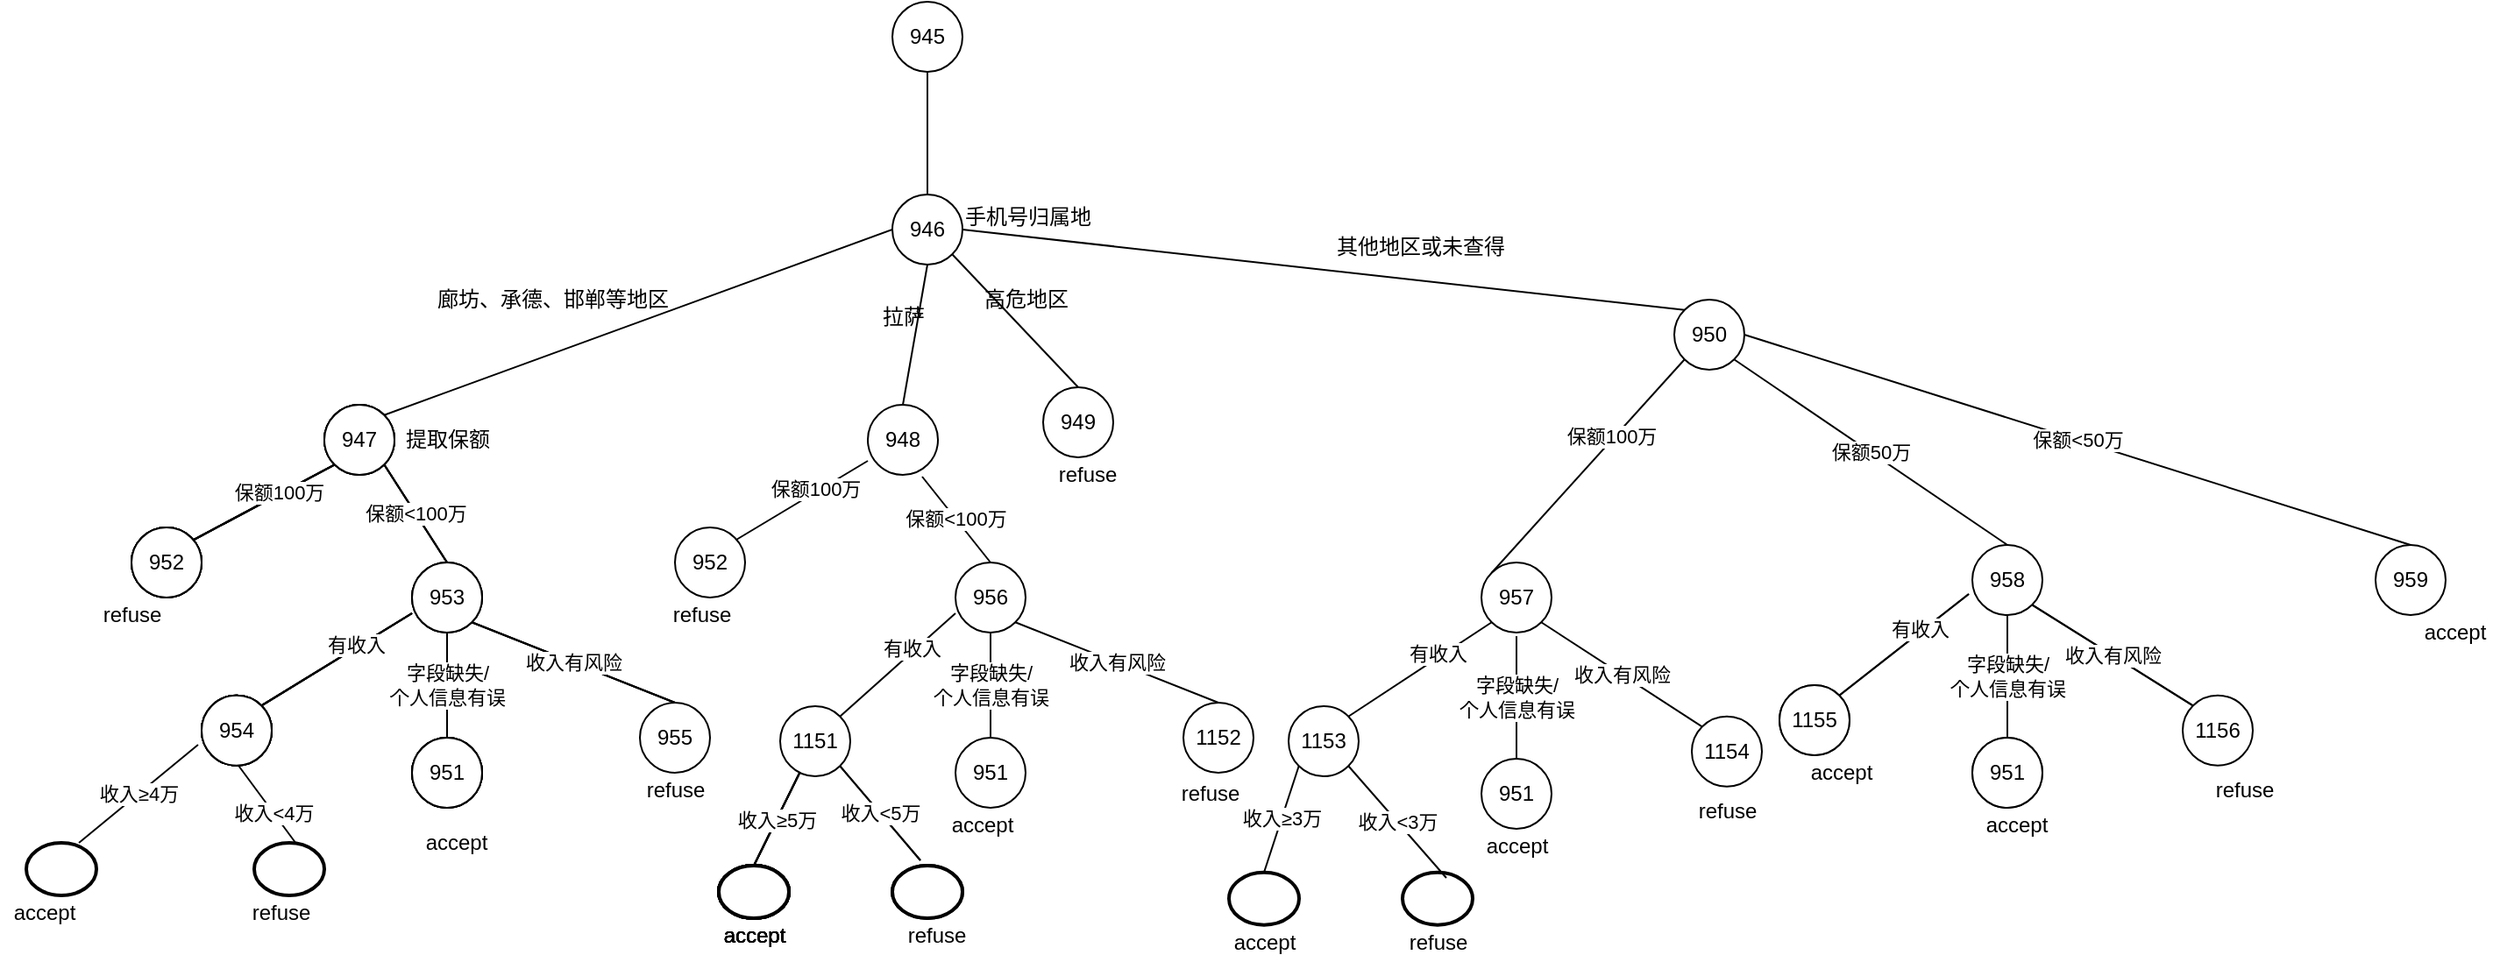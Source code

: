 <mxfile version="13.11.0" type="github">
  <diagram id="GqYp9QRgiTnMv4ogQ1yT" name="Page-1">
    <mxGraphModel dx="2249" dy="738" grid="1" gridSize="10" guides="1" tooltips="1" connect="1" arrows="1" fold="1" page="1" pageScale="1" pageWidth="827" pageHeight="1169" math="0" shadow="0">
      <root>
        <mxCell id="0" />
        <mxCell id="1" parent="0" />
        <mxCell id="ffeUi8GMqS-hSIrCTA7c-2" value="" style="endArrow=none;html=1;entryX=0.5;entryY=1;entryDx=0;entryDy=0;entryPerimeter=0;" edge="1" parent="1">
          <mxGeometry width="50" height="50" relative="1" as="geometry">
            <mxPoint x="414" y="190" as="sourcePoint" />
            <mxPoint x="414" y="120" as="targetPoint" />
          </mxGeometry>
        </mxCell>
        <mxCell id="ffeUi8GMqS-hSIrCTA7c-6" value="945" style="ellipse;whiteSpace=wrap;html=1;" vertex="1" parent="1">
          <mxGeometry x="394" y="80" width="40" height="40" as="geometry" />
        </mxCell>
        <mxCell id="ffeUi8GMqS-hSIrCTA7c-7" value="946" style="ellipse;whiteSpace=wrap;html=1;" vertex="1" parent="1">
          <mxGeometry x="394" y="190" width="40" height="40" as="geometry" />
        </mxCell>
        <mxCell id="ffeUi8GMqS-hSIrCTA7c-8" value="手机号归属地" style="text;html=1;align=center;verticalAlign=middle;resizable=0;points=[];autosize=1;" vertex="1" parent="1">
          <mxGeometry x="426" y="193" width="90" height="20" as="geometry" />
        </mxCell>
        <mxCell id="ffeUi8GMqS-hSIrCTA7c-9" value="" style="endArrow=none;html=1;entryX=0;entryY=0.5;entryDx=0;entryDy=0;exitX=1;exitY=0;exitDx=0;exitDy=0;" edge="1" parent="1" source="ffeUi8GMqS-hSIrCTA7c-13" target="ffeUi8GMqS-hSIrCTA7c-7">
          <mxGeometry width="50" height="50" relative="1" as="geometry">
            <mxPoint x="200" y="280" as="sourcePoint" />
            <mxPoint x="394" y="220" as="targetPoint" />
            <Array as="points" />
          </mxGeometry>
        </mxCell>
        <mxCell id="ffeUi8GMqS-hSIrCTA7c-10" value="" style="endArrow=none;html=1;entryX=0.5;entryY=1;entryDx=0;entryDy=0;exitX=0.5;exitY=0;exitDx=0;exitDy=0;" edge="1" parent="1" source="ffeUi8GMqS-hSIrCTA7c-14" target="ffeUi8GMqS-hSIrCTA7c-7">
          <mxGeometry width="50" height="50" relative="1" as="geometry">
            <mxPoint x="414" y="300" as="sourcePoint" />
            <mxPoint x="460" y="250" as="targetPoint" />
          </mxGeometry>
        </mxCell>
        <mxCell id="ffeUi8GMqS-hSIrCTA7c-11" value="" style="endArrow=none;html=1;entryX=1;entryY=1;entryDx=0;entryDy=0;" edge="1" parent="1" target="ffeUi8GMqS-hSIrCTA7c-7">
          <mxGeometry width="50" height="50" relative="1" as="geometry">
            <mxPoint x="500" y="300" as="sourcePoint" />
            <mxPoint x="500" y="250" as="targetPoint" />
          </mxGeometry>
        </mxCell>
        <mxCell id="ffeUi8GMqS-hSIrCTA7c-12" value="" style="endArrow=none;html=1;entryX=1;entryY=0.5;entryDx=0;entryDy=0;exitX=0;exitY=0;exitDx=0;exitDy=0;" edge="1" parent="1" source="ffeUi8GMqS-hSIrCTA7c-98" target="ffeUi8GMqS-hSIrCTA7c-7">
          <mxGeometry width="50" height="50" relative="1" as="geometry">
            <mxPoint x="650" y="300" as="sourcePoint" />
            <mxPoint x="540" y="230" as="targetPoint" />
          </mxGeometry>
        </mxCell>
        <mxCell id="ffeUi8GMqS-hSIrCTA7c-13" value="947" style="ellipse;whiteSpace=wrap;html=1;" vertex="1" parent="1">
          <mxGeometry x="70" y="310" width="40" height="40" as="geometry" />
        </mxCell>
        <mxCell id="ffeUi8GMqS-hSIrCTA7c-14" value="948" style="ellipse;whiteSpace=wrap;html=1;" vertex="1" parent="1">
          <mxGeometry x="380" y="310" width="40" height="40" as="geometry" />
        </mxCell>
        <mxCell id="ffeUi8GMqS-hSIrCTA7c-15" value="949" style="ellipse;whiteSpace=wrap;html=1;" vertex="1" parent="1">
          <mxGeometry x="480" y="300" width="40" height="40" as="geometry" />
        </mxCell>
        <mxCell id="ffeUi8GMqS-hSIrCTA7c-17" value="廊坊、承德、邯郸等地区" style="text;html=1;align=center;verticalAlign=middle;resizable=0;points=[];autosize=1;" vertex="1" parent="1">
          <mxGeometry x="125" y="240" width="150" height="20" as="geometry" />
        </mxCell>
        <mxCell id="ffeUi8GMqS-hSIrCTA7c-18" value="拉萨" style="text;html=1;align=center;verticalAlign=middle;resizable=0;points=[];autosize=1;" vertex="1" parent="1">
          <mxGeometry x="380" y="250" width="40" height="20" as="geometry" />
        </mxCell>
        <mxCell id="ffeUi8GMqS-hSIrCTA7c-19" value="高危地区" style="text;html=1;align=center;verticalAlign=middle;resizable=0;points=[];autosize=1;" vertex="1" parent="1">
          <mxGeometry x="440" y="240" width="60" height="20" as="geometry" />
        </mxCell>
        <mxCell id="ffeUi8GMqS-hSIrCTA7c-20" value="其他地区或未查得" style="text;html=1;align=center;verticalAlign=middle;resizable=0;points=[];autosize=1;" vertex="1" parent="1">
          <mxGeometry x="640" y="210" width="110" height="20" as="geometry" />
        </mxCell>
        <mxCell id="ffeUi8GMqS-hSIrCTA7c-21" value="提取保额" style="text;html=1;align=center;verticalAlign=middle;resizable=0;points=[];autosize=1;" vertex="1" parent="1">
          <mxGeometry x="110" y="320" width="60" height="20" as="geometry" />
        </mxCell>
        <mxCell id="ffeUi8GMqS-hSIrCTA7c-22" value="" style="endArrow=none;html=1;entryX=0;entryY=1;entryDx=0;entryDy=0;" edge="1" parent="1" target="ffeUi8GMqS-hSIrCTA7c-13">
          <mxGeometry width="50" height="50" relative="1" as="geometry">
            <mxPoint x="-10" y="390" as="sourcePoint" />
            <mxPoint x="70" y="340" as="targetPoint" />
          </mxGeometry>
        </mxCell>
        <mxCell id="ffeUi8GMqS-hSIrCTA7c-26" value="保额100万" style="edgeLabel;html=1;align=center;verticalAlign=middle;resizable=0;points=[];" vertex="1" connectable="0" parent="ffeUi8GMqS-hSIrCTA7c-22">
          <mxGeometry x="0.268" y="2" relative="1" as="geometry">
            <mxPoint as="offset" />
          </mxGeometry>
        </mxCell>
        <mxCell id="ffeUi8GMqS-hSIrCTA7c-23" value="952" style="ellipse;whiteSpace=wrap;html=1;" vertex="1" parent="1">
          <mxGeometry x="-40" y="380" width="40" height="40" as="geometry" />
        </mxCell>
        <mxCell id="ffeUi8GMqS-hSIrCTA7c-24" value="953" style="ellipse;whiteSpace=wrap;html=1;" vertex="1" parent="1">
          <mxGeometry x="120" y="400" width="40" height="40" as="geometry" />
        </mxCell>
        <mxCell id="ffeUi8GMqS-hSIrCTA7c-25" value="保额&amp;lt;100万" style="endArrow=none;html=1;entryX=1;entryY=1;entryDx=0;entryDy=0;exitX=0.5;exitY=0;exitDx=0;exitDy=0;" edge="1" parent="1" source="ffeUi8GMqS-hSIrCTA7c-24" target="ffeUi8GMqS-hSIrCTA7c-13">
          <mxGeometry width="50" height="50" relative="1" as="geometry">
            <mxPoint x="90" y="410" as="sourcePoint" />
            <mxPoint x="140" y="360" as="targetPoint" />
          </mxGeometry>
        </mxCell>
        <mxCell id="ffeUi8GMqS-hSIrCTA7c-27" value="refuse" style="text;html=1;align=center;verticalAlign=middle;resizable=0;points=[];autosize=1;" vertex="1" parent="1">
          <mxGeometry x="-65" y="420" width="50" height="20" as="geometry" />
        </mxCell>
        <mxCell id="ffeUi8GMqS-hSIrCTA7c-28" value="" style="endArrow=none;html=1;entryX=0;entryY=0.725;entryDx=0;entryDy=0;entryPerimeter=0;exitX=1;exitY=0;exitDx=0;exitDy=0;" edge="1" parent="1" source="ffeUi8GMqS-hSIrCTA7c-30" target="ffeUi8GMqS-hSIrCTA7c-24">
          <mxGeometry width="50" height="50" relative="1" as="geometry">
            <mxPoint x="80" y="475.86" as="sourcePoint" />
            <mxPoint x="165.858" y="430.002" as="targetPoint" />
          </mxGeometry>
        </mxCell>
        <mxCell id="ffeUi8GMqS-hSIrCTA7c-29" value="有收入" style="edgeLabel;html=1;align=center;verticalAlign=middle;resizable=0;points=[];" vertex="1" connectable="0" parent="ffeUi8GMqS-hSIrCTA7c-28">
          <mxGeometry x="0.268" y="2" relative="1" as="geometry">
            <mxPoint as="offset" />
          </mxGeometry>
        </mxCell>
        <mxCell id="ffeUi8GMqS-hSIrCTA7c-30" value="954" style="ellipse;whiteSpace=wrap;html=1;" vertex="1" parent="1">
          <mxGeometry y="475.86" width="40" height="40" as="geometry" />
        </mxCell>
        <mxCell id="ffeUi8GMqS-hSIrCTA7c-31" value="955" style="ellipse;whiteSpace=wrap;html=1;" vertex="1" parent="1">
          <mxGeometry x="250" y="480" width="40" height="40" as="geometry" />
        </mxCell>
        <mxCell id="ffeUi8GMqS-hSIrCTA7c-32" value="收入有风险" style="endArrow=none;html=1;entryX=1;entryY=1;entryDx=0;entryDy=0;exitX=0.5;exitY=0;exitDx=0;exitDy=0;" edge="1" parent="1" source="ffeUi8GMqS-hSIrCTA7c-31" target="ffeUi8GMqS-hSIrCTA7c-24">
          <mxGeometry width="50" height="50" relative="1" as="geometry">
            <mxPoint x="180" y="495.86" as="sourcePoint" />
            <mxPoint x="194.142" y="430.002" as="targetPoint" />
          </mxGeometry>
        </mxCell>
        <mxCell id="ffeUi8GMqS-hSIrCTA7c-34" value="954" style="ellipse;whiteSpace=wrap;html=1;" vertex="1" parent="1">
          <mxGeometry x="120" y="500" width="40" height="40" as="geometry" />
        </mxCell>
        <mxCell id="ffeUi8GMqS-hSIrCTA7c-35" value="字段缺失/&lt;br&gt;个人信息有误" style="endArrow=none;html=1;exitX=0.5;exitY=0;exitDx=0;exitDy=0;entryX=0.5;entryY=1;entryDx=0;entryDy=0;" edge="1" parent="1" source="ffeUi8GMqS-hSIrCTA7c-34" target="ffeUi8GMqS-hSIrCTA7c-24">
          <mxGeometry width="50" height="50" relative="1" as="geometry">
            <mxPoint x="410" y="430" as="sourcePoint" />
            <mxPoint x="170" y="430" as="targetPoint" />
            <Array as="points" />
          </mxGeometry>
        </mxCell>
        <mxCell id="ffeUi8GMqS-hSIrCTA7c-36" value="" style="endArrow=none;html=1;entryX=0;entryY=1;entryDx=0;entryDy=0;" edge="1" parent="1">
          <mxGeometry width="50" height="50" relative="1" as="geometry">
            <mxPoint x="-10" y="390" as="sourcePoint" />
            <mxPoint x="75.858" y="344.142" as="targetPoint" />
          </mxGeometry>
        </mxCell>
        <mxCell id="ffeUi8GMqS-hSIrCTA7c-37" value="保额100万" style="edgeLabel;html=1;align=center;verticalAlign=middle;resizable=0;points=[];" vertex="1" connectable="0" parent="ffeUi8GMqS-hSIrCTA7c-36">
          <mxGeometry x="0.268" y="2" relative="1" as="geometry">
            <mxPoint as="offset" />
          </mxGeometry>
        </mxCell>
        <mxCell id="ffeUi8GMqS-hSIrCTA7c-38" value="952" style="ellipse;whiteSpace=wrap;html=1;" vertex="1" parent="1">
          <mxGeometry x="-40" y="380" width="40" height="40" as="geometry" />
        </mxCell>
        <mxCell id="ffeUi8GMqS-hSIrCTA7c-39" value="956" style="ellipse;whiteSpace=wrap;html=1;" vertex="1" parent="1">
          <mxGeometry x="430" y="400" width="40" height="40" as="geometry" />
        </mxCell>
        <mxCell id="ffeUi8GMqS-hSIrCTA7c-40" value="保额&amp;lt;100万" style="endArrow=none;html=1;exitX=0.5;exitY=0;exitDx=0;exitDy=0;entryX=0.775;entryY=1.025;entryDx=0;entryDy=0;entryPerimeter=0;" edge="1" parent="1" source="ffeUi8GMqS-hSIrCTA7c-39" target="ffeUi8GMqS-hSIrCTA7c-14">
          <mxGeometry width="50" height="50" relative="1" as="geometry">
            <mxPoint x="400" y="410" as="sourcePoint" />
            <mxPoint x="430" y="344" as="targetPoint" />
          </mxGeometry>
        </mxCell>
        <mxCell id="ffeUi8GMqS-hSIrCTA7c-41" value="" style="endArrow=none;html=1;entryX=0;entryY=0.8;entryDx=0;entryDy=0;entryPerimeter=0;" edge="1" parent="1" target="ffeUi8GMqS-hSIrCTA7c-14">
          <mxGeometry width="50" height="50" relative="1" as="geometry">
            <mxPoint x="300" y="390" as="sourcePoint" />
            <mxPoint x="385.858" y="344.142" as="targetPoint" />
          </mxGeometry>
        </mxCell>
        <mxCell id="ffeUi8GMqS-hSIrCTA7c-42" value="保额100万" style="edgeLabel;html=1;align=center;verticalAlign=middle;resizable=0;points=[];" vertex="1" connectable="0" parent="ffeUi8GMqS-hSIrCTA7c-41">
          <mxGeometry x="0.268" y="2" relative="1" as="geometry">
            <mxPoint as="offset" />
          </mxGeometry>
        </mxCell>
        <mxCell id="ffeUi8GMqS-hSIrCTA7c-43" value="952" style="ellipse;whiteSpace=wrap;html=1;" vertex="1" parent="1">
          <mxGeometry x="270" y="380" width="40" height="40" as="geometry" />
        </mxCell>
        <mxCell id="ffeUi8GMqS-hSIrCTA7c-44" value="refuse" style="text;html=1;align=center;verticalAlign=middle;resizable=0;points=[];autosize=1;" vertex="1" parent="1">
          <mxGeometry x="260" y="420" width="50" height="20" as="geometry" />
        </mxCell>
        <mxCell id="ffeUi8GMqS-hSIrCTA7c-45" value="" style="endArrow=none;html=1;entryX=0;entryY=0.725;entryDx=0;entryDy=0;entryPerimeter=0;exitX=1;exitY=0;exitDx=0;exitDy=0;" edge="1" source="ffeUi8GMqS-hSIrCTA7c-47" parent="1">
          <mxGeometry width="50" height="50" relative="1" as="geometry">
            <mxPoint x="80" y="475.86" as="sourcePoint" />
            <mxPoint x="120" y="429" as="targetPoint" />
          </mxGeometry>
        </mxCell>
        <mxCell id="ffeUi8GMqS-hSIrCTA7c-46" value="有收入" style="edgeLabel;html=1;align=center;verticalAlign=middle;resizable=0;points=[];" vertex="1" connectable="0" parent="ffeUi8GMqS-hSIrCTA7c-45">
          <mxGeometry x="0.268" y="2" relative="1" as="geometry">
            <mxPoint as="offset" />
          </mxGeometry>
        </mxCell>
        <mxCell id="ffeUi8GMqS-hSIrCTA7c-47" value="954" style="ellipse;whiteSpace=wrap;html=1;" vertex="1" parent="1">
          <mxGeometry y="475.86" width="40" height="40" as="geometry" />
        </mxCell>
        <mxCell id="ffeUi8GMqS-hSIrCTA7c-50" value="954" style="ellipse;whiteSpace=wrap;html=1;" vertex="1" parent="1">
          <mxGeometry y="475.86" width="40" height="40" as="geometry" />
        </mxCell>
        <mxCell id="ffeUi8GMqS-hSIrCTA7c-51" value="" style="endArrow=none;html=1;entryX=0;entryY=0.725;entryDx=0;entryDy=0;entryPerimeter=0;exitX=1;exitY=0;exitDx=0;exitDy=0;" edge="1" source="ffeUi8GMqS-hSIrCTA7c-50" parent="1">
          <mxGeometry width="50" height="50" relative="1" as="geometry">
            <mxPoint x="80" y="475.86" as="sourcePoint" />
            <mxPoint x="120" y="429" as="targetPoint" />
          </mxGeometry>
        </mxCell>
        <mxCell id="ffeUi8GMqS-hSIrCTA7c-52" value="有收入" style="edgeLabel;html=1;align=center;verticalAlign=middle;resizable=0;points=[];" vertex="1" connectable="0" parent="ffeUi8GMqS-hSIrCTA7c-51">
          <mxGeometry x="0.268" y="2" relative="1" as="geometry">
            <mxPoint as="offset" />
          </mxGeometry>
        </mxCell>
        <mxCell id="ffeUi8GMqS-hSIrCTA7c-53" value="954" style="ellipse;whiteSpace=wrap;html=1;" vertex="1" parent="1">
          <mxGeometry x="120" y="500" width="40" height="40" as="geometry" />
        </mxCell>
        <mxCell id="ffeUi8GMqS-hSIrCTA7c-54" value="字段缺失/&lt;br&gt;个人信息有误" style="endArrow=none;html=1;exitX=0.5;exitY=0;exitDx=0;exitDy=0;entryX=0.5;entryY=1;entryDx=0;entryDy=0;" edge="1" source="ffeUi8GMqS-hSIrCTA7c-53" parent="1">
          <mxGeometry width="50" height="50" relative="1" as="geometry">
            <mxPoint x="410" y="430" as="sourcePoint" />
            <mxPoint x="140" y="440" as="targetPoint" />
            <Array as="points" />
          </mxGeometry>
        </mxCell>
        <mxCell id="ffeUi8GMqS-hSIrCTA7c-55" value="954" style="ellipse;whiteSpace=wrap;html=1;" vertex="1" parent="1">
          <mxGeometry y="475.86" width="40" height="40" as="geometry" />
        </mxCell>
        <mxCell id="ffeUi8GMqS-hSIrCTA7c-56" value="" style="endArrow=none;html=1;entryX=0;entryY=0.725;entryDx=0;entryDy=0;entryPerimeter=0;exitX=1;exitY=0;exitDx=0;exitDy=0;" edge="1" source="ffeUi8GMqS-hSIrCTA7c-55" parent="1">
          <mxGeometry width="50" height="50" relative="1" as="geometry">
            <mxPoint x="80" y="475.86" as="sourcePoint" />
            <mxPoint x="120" y="429" as="targetPoint" />
          </mxGeometry>
        </mxCell>
        <mxCell id="ffeUi8GMqS-hSIrCTA7c-57" value="有收入" style="edgeLabel;html=1;align=center;verticalAlign=middle;resizable=0;points=[];" vertex="1" connectable="0" parent="ffeUi8GMqS-hSIrCTA7c-56">
          <mxGeometry x="0.268" y="2" relative="1" as="geometry">
            <mxPoint as="offset" />
          </mxGeometry>
        </mxCell>
        <mxCell id="ffeUi8GMqS-hSIrCTA7c-58" value="954" style="ellipse;whiteSpace=wrap;html=1;" vertex="1" parent="1">
          <mxGeometry x="120" y="500" width="40" height="40" as="geometry" />
        </mxCell>
        <mxCell id="ffeUi8GMqS-hSIrCTA7c-59" value="字段缺失/&lt;br&gt;个人信息有误" style="endArrow=none;html=1;exitX=0.5;exitY=0;exitDx=0;exitDy=0;entryX=0.5;entryY=1;entryDx=0;entryDy=0;" edge="1" source="ffeUi8GMqS-hSIrCTA7c-58" parent="1">
          <mxGeometry width="50" height="50" relative="1" as="geometry">
            <mxPoint x="410" y="430" as="sourcePoint" />
            <mxPoint x="140" y="440" as="targetPoint" />
            <Array as="points" />
          </mxGeometry>
        </mxCell>
        <mxCell id="ffeUi8GMqS-hSIrCTA7c-60" value="收入有风险" style="endArrow=none;html=1;entryX=1;entryY=1;entryDx=0;entryDy=0;exitX=0.5;exitY=0;exitDx=0;exitDy=0;" edge="1" parent="1">
          <mxGeometry width="50" height="50" relative="1" as="geometry">
            <mxPoint x="270" y="480" as="sourcePoint" />
            <mxPoint x="154.142" y="434.142" as="targetPoint" />
          </mxGeometry>
        </mxCell>
        <mxCell id="ffeUi8GMqS-hSIrCTA7c-61" value="1152" style="ellipse;whiteSpace=wrap;html=1;" vertex="1" parent="1">
          <mxGeometry x="560" y="480" width="40" height="40" as="geometry" />
        </mxCell>
        <mxCell id="ffeUi8GMqS-hSIrCTA7c-62" value="1151" style="ellipse;whiteSpace=wrap;html=1;" vertex="1" parent="1">
          <mxGeometry x="330" y="482" width="40" height="40" as="geometry" />
        </mxCell>
        <mxCell id="ffeUi8GMqS-hSIrCTA7c-63" value="" style="endArrow=none;html=1;entryX=0;entryY=0.725;entryDx=0;entryDy=0;entryPerimeter=0;exitX=1;exitY=0;exitDx=0;exitDy=0;" edge="1" parent="1" source="ffeUi8GMqS-hSIrCTA7c-62">
          <mxGeometry width="50" height="50" relative="1" as="geometry">
            <mxPoint x="390" y="475.86" as="sourcePoint" />
            <mxPoint x="430" y="429" as="targetPoint" />
          </mxGeometry>
        </mxCell>
        <mxCell id="ffeUi8GMqS-hSIrCTA7c-64" value="有收入" style="edgeLabel;html=1;align=center;verticalAlign=middle;resizable=0;points=[];" vertex="1" connectable="0" parent="ffeUi8GMqS-hSIrCTA7c-63">
          <mxGeometry x="0.268" y="2" relative="1" as="geometry">
            <mxPoint as="offset" />
          </mxGeometry>
        </mxCell>
        <mxCell id="ffeUi8GMqS-hSIrCTA7c-65" value="951" style="ellipse;whiteSpace=wrap;html=1;" vertex="1" parent="1">
          <mxGeometry x="430" y="500" width="40" height="40" as="geometry" />
        </mxCell>
        <mxCell id="ffeUi8GMqS-hSIrCTA7c-66" value="字段缺失/&lt;br&gt;个人信息有误" style="endArrow=none;html=1;exitX=0.5;exitY=0;exitDx=0;exitDy=0;entryX=0.5;entryY=1;entryDx=0;entryDy=0;" edge="1" parent="1" source="ffeUi8GMqS-hSIrCTA7c-65">
          <mxGeometry width="50" height="50" relative="1" as="geometry">
            <mxPoint x="720" y="430" as="sourcePoint" />
            <mxPoint x="450" y="440" as="targetPoint" />
            <Array as="points">
              <mxPoint x="450" y="480" />
            </Array>
          </mxGeometry>
        </mxCell>
        <mxCell id="ffeUi8GMqS-hSIrCTA7c-67" value="收入有风险" style="endArrow=none;html=1;entryX=1;entryY=1;entryDx=0;entryDy=0;exitX=0.5;exitY=0;exitDx=0;exitDy=0;" edge="1" parent="1">
          <mxGeometry width="50" height="50" relative="1" as="geometry">
            <mxPoint x="580" y="480" as="sourcePoint" />
            <mxPoint x="464.142" y="434.142" as="targetPoint" />
          </mxGeometry>
        </mxCell>
        <mxCell id="ffeUi8GMqS-hSIrCTA7c-68" value="refuse" style="text;html=1;align=center;verticalAlign=middle;resizable=0;points=[];autosize=1;" vertex="1" parent="1">
          <mxGeometry x="480" y="340" width="50" height="20" as="geometry" />
        </mxCell>
        <mxCell id="ffeUi8GMqS-hSIrCTA7c-69" value="947" style="ellipse;whiteSpace=wrap;html=1;" vertex="1" parent="1">
          <mxGeometry x="70" y="310" width="40" height="40" as="geometry" />
        </mxCell>
        <mxCell id="ffeUi8GMqS-hSIrCTA7c-70" value="" style="endArrow=none;html=1;entryX=0;entryY=1;entryDx=0;entryDy=0;" edge="1" parent="1">
          <mxGeometry width="50" height="50" relative="1" as="geometry">
            <mxPoint x="-10" y="390" as="sourcePoint" />
            <mxPoint x="75.858" y="344.142" as="targetPoint" />
          </mxGeometry>
        </mxCell>
        <mxCell id="ffeUi8GMqS-hSIrCTA7c-71" value="保额100万" style="edgeLabel;html=1;align=center;verticalAlign=middle;resizable=0;points=[];" vertex="1" connectable="0" parent="ffeUi8GMqS-hSIrCTA7c-70">
          <mxGeometry x="0.268" y="2" relative="1" as="geometry">
            <mxPoint as="offset" />
          </mxGeometry>
        </mxCell>
        <mxCell id="ffeUi8GMqS-hSIrCTA7c-72" value="952" style="ellipse;whiteSpace=wrap;html=1;" vertex="1" parent="1">
          <mxGeometry x="-40" y="380" width="40" height="40" as="geometry" />
        </mxCell>
        <mxCell id="ffeUi8GMqS-hSIrCTA7c-73" value="保额&amp;lt;100万" style="endArrow=none;html=1;entryX=1;entryY=1;entryDx=0;entryDy=0;exitX=0.5;exitY=0;exitDx=0;exitDy=0;" edge="1" target="ffeUi8GMqS-hSIrCTA7c-69" parent="1">
          <mxGeometry width="50" height="50" relative="1" as="geometry">
            <mxPoint x="140" y="400" as="sourcePoint" />
            <mxPoint x="140" y="360" as="targetPoint" />
          </mxGeometry>
        </mxCell>
        <mxCell id="ffeUi8GMqS-hSIrCTA7c-74" value="947" style="ellipse;whiteSpace=wrap;html=1;" vertex="1" parent="1">
          <mxGeometry x="70" y="310" width="40" height="40" as="geometry" />
        </mxCell>
        <mxCell id="ffeUi8GMqS-hSIrCTA7c-75" value="" style="endArrow=none;html=1;entryX=0;entryY=1;entryDx=0;entryDy=0;" edge="1" parent="1">
          <mxGeometry width="50" height="50" relative="1" as="geometry">
            <mxPoint x="-10" y="390" as="sourcePoint" />
            <mxPoint x="75.858" y="344.142" as="targetPoint" />
          </mxGeometry>
        </mxCell>
        <mxCell id="ffeUi8GMqS-hSIrCTA7c-76" value="保额100万" style="edgeLabel;html=1;align=center;verticalAlign=middle;resizable=0;points=[];" vertex="1" connectable="0" parent="ffeUi8GMqS-hSIrCTA7c-75">
          <mxGeometry x="0.268" y="2" relative="1" as="geometry">
            <mxPoint as="offset" />
          </mxGeometry>
        </mxCell>
        <mxCell id="ffeUi8GMqS-hSIrCTA7c-77" value="952" style="ellipse;whiteSpace=wrap;html=1;" vertex="1" parent="1">
          <mxGeometry x="-40" y="380" width="40" height="40" as="geometry" />
        </mxCell>
        <mxCell id="ffeUi8GMqS-hSIrCTA7c-78" value="保额&amp;lt;100万" style="endArrow=none;html=1;entryX=1;entryY=1;entryDx=0;entryDy=0;exitX=0.5;exitY=0;exitDx=0;exitDy=0;" edge="1" target="ffeUi8GMqS-hSIrCTA7c-74" parent="1">
          <mxGeometry width="50" height="50" relative="1" as="geometry">
            <mxPoint x="140" y="400" as="sourcePoint" />
            <mxPoint x="140" y="360" as="targetPoint" />
          </mxGeometry>
        </mxCell>
        <mxCell id="ffeUi8GMqS-hSIrCTA7c-79" value="953" style="ellipse;whiteSpace=wrap;html=1;" vertex="1" parent="1">
          <mxGeometry x="120" y="400" width="40" height="40" as="geometry" />
        </mxCell>
        <mxCell id="ffeUi8GMqS-hSIrCTA7c-80" value="" style="endArrow=none;html=1;entryX=0;entryY=0.725;entryDx=0;entryDy=0;entryPerimeter=0;exitX=1;exitY=0;exitDx=0;exitDy=0;" edge="1" source="ffeUi8GMqS-hSIrCTA7c-82" parent="1">
          <mxGeometry width="50" height="50" relative="1" as="geometry">
            <mxPoint x="80" y="475.86" as="sourcePoint" />
            <mxPoint x="120" y="429" as="targetPoint" />
          </mxGeometry>
        </mxCell>
        <mxCell id="ffeUi8GMqS-hSIrCTA7c-81" value="有收入" style="edgeLabel;html=1;align=center;verticalAlign=middle;resizable=0;points=[];" vertex="1" connectable="0" parent="ffeUi8GMqS-hSIrCTA7c-80">
          <mxGeometry x="0.268" y="2" relative="1" as="geometry">
            <mxPoint as="offset" />
          </mxGeometry>
        </mxCell>
        <mxCell id="ffeUi8GMqS-hSIrCTA7c-82" value="954" style="ellipse;whiteSpace=wrap;html=1;" vertex="1" parent="1">
          <mxGeometry y="475.86" width="40" height="40" as="geometry" />
        </mxCell>
        <mxCell id="ffeUi8GMqS-hSIrCTA7c-83" value="954" style="ellipse;whiteSpace=wrap;html=1;" vertex="1" parent="1">
          <mxGeometry x="120" y="500" width="40" height="40" as="geometry" />
        </mxCell>
        <mxCell id="ffeUi8GMqS-hSIrCTA7c-84" value="字段缺失/&lt;br&gt;个人信息有误" style="endArrow=none;html=1;exitX=0.5;exitY=0;exitDx=0;exitDy=0;entryX=0.5;entryY=1;entryDx=0;entryDy=0;" edge="1" source="ffeUi8GMqS-hSIrCTA7c-83" parent="1">
          <mxGeometry width="50" height="50" relative="1" as="geometry">
            <mxPoint x="410" y="430" as="sourcePoint" />
            <mxPoint x="140" y="440" as="targetPoint" />
            <Array as="points" />
          </mxGeometry>
        </mxCell>
        <mxCell id="ffeUi8GMqS-hSIrCTA7c-85" value="947" style="ellipse;whiteSpace=wrap;html=1;" vertex="1" parent="1">
          <mxGeometry x="70" y="310" width="40" height="40" as="geometry" />
        </mxCell>
        <mxCell id="ffeUi8GMqS-hSIrCTA7c-86" value="" style="endArrow=none;html=1;entryX=0;entryY=1;entryDx=0;entryDy=0;" edge="1" parent="1">
          <mxGeometry width="50" height="50" relative="1" as="geometry">
            <mxPoint x="-10" y="390" as="sourcePoint" />
            <mxPoint x="75.858" y="344.142" as="targetPoint" />
          </mxGeometry>
        </mxCell>
        <mxCell id="ffeUi8GMqS-hSIrCTA7c-87" value="保额100万" style="edgeLabel;html=1;align=center;verticalAlign=middle;resizable=0;points=[];" vertex="1" connectable="0" parent="ffeUi8GMqS-hSIrCTA7c-86">
          <mxGeometry x="0.268" y="2" relative="1" as="geometry">
            <mxPoint as="offset" />
          </mxGeometry>
        </mxCell>
        <mxCell id="ffeUi8GMqS-hSIrCTA7c-88" value="952" style="ellipse;whiteSpace=wrap;html=1;" vertex="1" parent="1">
          <mxGeometry x="-40" y="380" width="40" height="40" as="geometry" />
        </mxCell>
        <mxCell id="ffeUi8GMqS-hSIrCTA7c-89" value="保额&amp;lt;100万" style="endArrow=none;html=1;entryX=1;entryY=1;entryDx=0;entryDy=0;exitX=0.5;exitY=0;exitDx=0;exitDy=0;" edge="1" target="ffeUi8GMqS-hSIrCTA7c-85" parent="1">
          <mxGeometry width="50" height="50" relative="1" as="geometry">
            <mxPoint x="140" y="400" as="sourcePoint" />
            <mxPoint x="140" y="360" as="targetPoint" />
          </mxGeometry>
        </mxCell>
        <mxCell id="ffeUi8GMqS-hSIrCTA7c-90" value="953" style="ellipse;whiteSpace=wrap;html=1;" vertex="1" parent="1">
          <mxGeometry x="120" y="400" width="40" height="40" as="geometry" />
        </mxCell>
        <mxCell id="ffeUi8GMqS-hSIrCTA7c-91" value="" style="endArrow=none;html=1;entryX=0;entryY=0.725;entryDx=0;entryDy=0;entryPerimeter=0;exitX=1;exitY=0;exitDx=0;exitDy=0;" edge="1" source="ffeUi8GMqS-hSIrCTA7c-93" parent="1">
          <mxGeometry width="50" height="50" relative="1" as="geometry">
            <mxPoint x="80" y="475.86" as="sourcePoint" />
            <mxPoint x="120" y="429" as="targetPoint" />
          </mxGeometry>
        </mxCell>
        <mxCell id="ffeUi8GMqS-hSIrCTA7c-92" value="有收入" style="edgeLabel;html=1;align=center;verticalAlign=middle;resizable=0;points=[];" vertex="1" connectable="0" parent="ffeUi8GMqS-hSIrCTA7c-91">
          <mxGeometry x="0.268" y="2" relative="1" as="geometry">
            <mxPoint as="offset" />
          </mxGeometry>
        </mxCell>
        <mxCell id="ffeUi8GMqS-hSIrCTA7c-93" value="954" style="ellipse;whiteSpace=wrap;html=1;" vertex="1" parent="1">
          <mxGeometry y="475.86" width="40" height="40" as="geometry" />
        </mxCell>
        <mxCell id="ffeUi8GMqS-hSIrCTA7c-94" value="951" style="ellipse;whiteSpace=wrap;html=1;" vertex="1" parent="1">
          <mxGeometry x="120" y="500" width="40" height="40" as="geometry" />
        </mxCell>
        <mxCell id="ffeUi8GMqS-hSIrCTA7c-95" value="字段缺失/&lt;br&gt;个人信息有误" style="endArrow=none;html=1;exitX=0.5;exitY=0;exitDx=0;exitDy=0;entryX=0.5;entryY=1;entryDx=0;entryDy=0;" edge="1" source="ffeUi8GMqS-hSIrCTA7c-94" parent="1">
          <mxGeometry width="50" height="50" relative="1" as="geometry">
            <mxPoint x="410" y="430" as="sourcePoint" />
            <mxPoint x="140" y="440" as="targetPoint" />
            <Array as="points" />
          </mxGeometry>
        </mxCell>
        <mxCell id="ffeUi8GMqS-hSIrCTA7c-96" value="收入有风险" style="endArrow=none;html=1;entryX=1;entryY=1;entryDx=0;entryDy=0;exitX=0.5;exitY=0;exitDx=0;exitDy=0;" edge="1" parent="1">
          <mxGeometry width="50" height="50" relative="1" as="geometry">
            <mxPoint x="270" y="480" as="sourcePoint" />
            <mxPoint x="154.142" y="434.142" as="targetPoint" />
          </mxGeometry>
        </mxCell>
        <mxCell id="ffeUi8GMqS-hSIrCTA7c-97" value="1156" style="ellipse;whiteSpace=wrap;html=1;" vertex="1" parent="1">
          <mxGeometry x="1130" y="475.86" width="40" height="40" as="geometry" />
        </mxCell>
        <mxCell id="ffeUi8GMqS-hSIrCTA7c-98" value="950" style="ellipse;whiteSpace=wrap;html=1;" vertex="1" parent="1">
          <mxGeometry x="840" y="250" width="40" height="40" as="geometry" />
        </mxCell>
        <mxCell id="ffeUi8GMqS-hSIrCTA7c-99" value="" style="endArrow=none;html=1;entryX=0;entryY=1;entryDx=0;entryDy=0;exitX=0;exitY=0;exitDx=0;exitDy=0;" edge="1" parent="1" source="ffeUi8GMqS-hSIrCTA7c-101" target="ffeUi8GMqS-hSIrCTA7c-98">
          <mxGeometry width="50" height="50" relative="1" as="geometry">
            <mxPoint x="630" y="410" as="sourcePoint" />
            <mxPoint x="715.858" y="364.142" as="targetPoint" />
          </mxGeometry>
        </mxCell>
        <mxCell id="ffeUi8GMqS-hSIrCTA7c-100" value="保额100万" style="edgeLabel;html=1;align=center;verticalAlign=middle;resizable=0;points=[];" vertex="1" connectable="0" parent="ffeUi8GMqS-hSIrCTA7c-99">
          <mxGeometry x="0.268" y="2" relative="1" as="geometry">
            <mxPoint as="offset" />
          </mxGeometry>
        </mxCell>
        <mxCell id="ffeUi8GMqS-hSIrCTA7c-101" value="957" style="ellipse;whiteSpace=wrap;html=1;" vertex="1" parent="1">
          <mxGeometry x="730" y="400" width="40" height="40" as="geometry" />
        </mxCell>
        <mxCell id="ffeUi8GMqS-hSIrCTA7c-102" value="保额50万" style="endArrow=none;html=1;entryX=1;entryY=1;entryDx=0;entryDy=0;exitX=0.5;exitY=0;exitDx=0;exitDy=0;" edge="1" parent="1" target="ffeUi8GMqS-hSIrCTA7c-98" source="ffeUi8GMqS-hSIrCTA7c-103">
          <mxGeometry width="50" height="50" relative="1" as="geometry">
            <mxPoint x="780" y="420" as="sourcePoint" />
            <mxPoint x="780" y="380" as="targetPoint" />
          </mxGeometry>
        </mxCell>
        <mxCell id="ffeUi8GMqS-hSIrCTA7c-103" value="958" style="ellipse;whiteSpace=wrap;html=1;" vertex="1" parent="1">
          <mxGeometry x="1010" y="390" width="40" height="40" as="geometry" />
        </mxCell>
        <mxCell id="ffeUi8GMqS-hSIrCTA7c-104" value="" style="endArrow=none;html=1;entryX=-0.05;entryY=0.7;entryDx=0;entryDy=0;entryPerimeter=0;exitX=1;exitY=0;exitDx=0;exitDy=0;" edge="1" parent="1" source="ffeUi8GMqS-hSIrCTA7c-106" target="ffeUi8GMqS-hSIrCTA7c-103">
          <mxGeometry width="50" height="50" relative="1" as="geometry">
            <mxPoint x="720" y="495.86" as="sourcePoint" />
            <mxPoint x="760" y="449" as="targetPoint" />
          </mxGeometry>
        </mxCell>
        <mxCell id="ffeUi8GMqS-hSIrCTA7c-105" value="有收入" style="edgeLabel;html=1;align=center;verticalAlign=middle;resizable=0;points=[];" vertex="1" connectable="0" parent="ffeUi8GMqS-hSIrCTA7c-104">
          <mxGeometry x="0.268" y="2" relative="1" as="geometry">
            <mxPoint as="offset" />
          </mxGeometry>
        </mxCell>
        <mxCell id="ffeUi8GMqS-hSIrCTA7c-106" value="954" style="ellipse;whiteSpace=wrap;html=1;" vertex="1" parent="1">
          <mxGeometry x="900" y="470" width="40" height="40" as="geometry" />
        </mxCell>
        <mxCell id="ffeUi8GMqS-hSIrCTA7c-107" value="954" style="ellipse;whiteSpace=wrap;html=1;" vertex="1" parent="1">
          <mxGeometry x="1010" y="500" width="40" height="40" as="geometry" />
        </mxCell>
        <mxCell id="ffeUi8GMqS-hSIrCTA7c-108" value="字段缺失/&lt;br&gt;个人信息有误" style="endArrow=none;html=1;exitX=0.5;exitY=0;exitDx=0;exitDy=0;entryX=0.5;entryY=1;entryDx=0;entryDy=0;" edge="1" parent="1" source="ffeUi8GMqS-hSIrCTA7c-107" target="ffeUi8GMqS-hSIrCTA7c-103">
          <mxGeometry width="50" height="50" relative="1" as="geometry">
            <mxPoint x="1050" y="450" as="sourcePoint" />
            <mxPoint x="780" y="460" as="targetPoint" />
            <Array as="points" />
          </mxGeometry>
        </mxCell>
        <mxCell id="ffeUi8GMqS-hSIrCTA7c-109" value="收入有风险" style="endArrow=none;html=1;entryX=1;entryY=1;entryDx=0;entryDy=0;exitX=0;exitY=0;exitDx=0;exitDy=0;" edge="1" parent="1" source="ffeUi8GMqS-hSIrCTA7c-97" target="ffeUi8GMqS-hSIrCTA7c-103">
          <mxGeometry width="50" height="50" relative="1" as="geometry">
            <mxPoint x="910" y="500" as="sourcePoint" />
            <mxPoint x="794.142" y="454.142" as="targetPoint" />
          </mxGeometry>
        </mxCell>
        <mxCell id="ffeUi8GMqS-hSIrCTA7c-112" value="" style="endArrow=none;html=1;entryX=-0.05;entryY=0.7;entryDx=0;entryDy=0;entryPerimeter=0;exitX=1;exitY=0;exitDx=0;exitDy=0;" edge="1" source="ffeUi8GMqS-hSIrCTA7c-114" parent="1">
          <mxGeometry width="50" height="50" relative="1" as="geometry">
            <mxPoint x="720" y="495.86" as="sourcePoint" />
            <mxPoint x="1008" y="418" as="targetPoint" />
          </mxGeometry>
        </mxCell>
        <mxCell id="ffeUi8GMqS-hSIrCTA7c-113" value="有收入" style="edgeLabel;html=1;align=center;verticalAlign=middle;resizable=0;points=[];" vertex="1" connectable="0" parent="ffeUi8GMqS-hSIrCTA7c-112">
          <mxGeometry x="0.268" y="2" relative="1" as="geometry">
            <mxPoint as="offset" />
          </mxGeometry>
        </mxCell>
        <mxCell id="ffeUi8GMqS-hSIrCTA7c-114" value="1155" style="ellipse;whiteSpace=wrap;html=1;" vertex="1" parent="1">
          <mxGeometry x="900" y="470" width="40" height="40" as="geometry" />
        </mxCell>
        <mxCell id="ffeUi8GMqS-hSIrCTA7c-115" value="951" style="ellipse;whiteSpace=wrap;html=1;" vertex="1" parent="1">
          <mxGeometry x="1010" y="500" width="40" height="40" as="geometry" />
        </mxCell>
        <mxCell id="ffeUi8GMqS-hSIrCTA7c-116" value="字段缺失/&lt;br&gt;个人信息有误" style="endArrow=none;html=1;exitX=0.5;exitY=0;exitDx=0;exitDy=0;entryX=0.5;entryY=1;entryDx=0;entryDy=0;" edge="1" source="ffeUi8GMqS-hSIrCTA7c-115" parent="1">
          <mxGeometry width="50" height="50" relative="1" as="geometry">
            <mxPoint x="1050" y="450" as="sourcePoint" />
            <mxPoint x="1030" y="430" as="targetPoint" />
            <Array as="points" />
          </mxGeometry>
        </mxCell>
        <mxCell id="ffeUi8GMqS-hSIrCTA7c-117" value="收入有风险" style="endArrow=none;html=1;entryX=1;entryY=1;entryDx=0;entryDy=0;exitX=0;exitY=0;exitDx=0;exitDy=0;" edge="1" parent="1">
          <mxGeometry width="50" height="50" relative="1" as="geometry">
            <mxPoint x="1135.858" y="481.718" as="sourcePoint" />
            <mxPoint x="1044.142" y="424.142" as="targetPoint" />
          </mxGeometry>
        </mxCell>
        <mxCell id="ffeUi8GMqS-hSIrCTA7c-118" value="1154" style="ellipse;whiteSpace=wrap;html=1;" vertex="1" parent="1">
          <mxGeometry x="850" y="487.86" width="40" height="40" as="geometry" />
        </mxCell>
        <mxCell id="ffeUi8GMqS-hSIrCTA7c-119" value="" style="endArrow=none;html=1;entryX=0;entryY=1;entryDx=0;entryDy=0;exitX=1;exitY=0;exitDx=0;exitDy=0;" edge="1" parent="1" source="ffeUi8GMqS-hSIrCTA7c-121" target="ffeUi8GMqS-hSIrCTA7c-101">
          <mxGeometry width="50" height="50" relative="1" as="geometry">
            <mxPoint x="440" y="507.86" as="sourcePoint" />
            <mxPoint x="728" y="430" as="targetPoint" />
          </mxGeometry>
        </mxCell>
        <mxCell id="ffeUi8GMqS-hSIrCTA7c-120" value="有收入" style="edgeLabel;html=1;align=center;verticalAlign=middle;resizable=0;points=[];" vertex="1" connectable="0" parent="ffeUi8GMqS-hSIrCTA7c-119">
          <mxGeometry x="0.268" y="2" relative="1" as="geometry">
            <mxPoint as="offset" />
          </mxGeometry>
        </mxCell>
        <mxCell id="ffeUi8GMqS-hSIrCTA7c-121" value="1153" style="ellipse;whiteSpace=wrap;html=1;" vertex="1" parent="1">
          <mxGeometry x="620" y="482" width="40" height="40" as="geometry" />
        </mxCell>
        <mxCell id="ffeUi8GMqS-hSIrCTA7c-122" value="951" style="ellipse;whiteSpace=wrap;html=1;" vertex="1" parent="1">
          <mxGeometry x="730" y="512" width="40" height="40" as="geometry" />
        </mxCell>
        <mxCell id="ffeUi8GMqS-hSIrCTA7c-123" value="字段缺失/&lt;br&gt;个人信息有误" style="endArrow=none;html=1;exitX=0.5;exitY=0;exitDx=0;exitDy=0;" edge="1" parent="1" source="ffeUi8GMqS-hSIrCTA7c-122">
          <mxGeometry width="50" height="50" relative="1" as="geometry">
            <mxPoint x="770" y="462" as="sourcePoint" />
            <mxPoint x="750" y="442" as="targetPoint" />
            <Array as="points" />
          </mxGeometry>
        </mxCell>
        <mxCell id="ffeUi8GMqS-hSIrCTA7c-124" value="收入有风险" style="endArrow=none;html=1;entryX=1;entryY=1;entryDx=0;entryDy=0;exitX=0;exitY=0;exitDx=0;exitDy=0;" edge="1" parent="1" target="ffeUi8GMqS-hSIrCTA7c-101">
          <mxGeometry width="50" height="50" relative="1" as="geometry">
            <mxPoint x="855.858" y="493.718" as="sourcePoint" />
            <mxPoint x="764.142" y="436.142" as="targetPoint" />
          </mxGeometry>
        </mxCell>
        <mxCell id="ffeUi8GMqS-hSIrCTA7c-126" value="保额&amp;lt;50万" style="endArrow=none;html=1;entryX=1;entryY=0.5;entryDx=0;entryDy=0;exitX=0.5;exitY=0;exitDx=0;exitDy=0;" edge="1" parent="1" source="ffeUi8GMqS-hSIrCTA7c-127" target="ffeUi8GMqS-hSIrCTA7c-98">
          <mxGeometry width="50" height="50" relative="1" as="geometry">
            <mxPoint x="1095.86" y="400" as="sourcePoint" />
            <mxPoint x="1190.002" y="264.142" as="targetPoint" />
          </mxGeometry>
        </mxCell>
        <mxCell id="ffeUi8GMqS-hSIrCTA7c-127" value="959" style="ellipse;whiteSpace=wrap;html=1;" vertex="1" parent="1">
          <mxGeometry x="1240.0" y="390" width="40" height="40" as="geometry" />
        </mxCell>
        <mxCell id="ffeUi8GMqS-hSIrCTA7c-131" value="accept" style="text;html=1;align=center;verticalAlign=middle;resizable=0;points=[];autosize=1;" vertex="1" parent="1">
          <mxGeometry x="1260" y="430" width="50" height="20" as="geometry" />
        </mxCell>
        <mxCell id="ffeUi8GMqS-hSIrCTA7c-132" value="accept" style="text;html=1;align=center;verticalAlign=middle;resizable=0;points=[];autosize=1;" vertex="1" parent="1">
          <mxGeometry x="1010" y="540" width="50" height="20" as="geometry" />
        </mxCell>
        <mxCell id="ffeUi8GMqS-hSIrCTA7c-133" value="accept" style="text;html=1;align=center;verticalAlign=middle;resizable=0;points=[];autosize=1;" vertex="1" parent="1">
          <mxGeometry x="725" y="552" width="50" height="20" as="geometry" />
        </mxCell>
        <mxCell id="ffeUi8GMqS-hSIrCTA7c-134" value="accept" style="text;html=1;align=center;verticalAlign=middle;resizable=0;points=[];autosize=1;" vertex="1" parent="1">
          <mxGeometry x="420" y="540" width="50" height="20" as="geometry" />
        </mxCell>
        <mxCell id="ffeUi8GMqS-hSIrCTA7c-135" value="accept" style="text;html=1;align=center;verticalAlign=middle;resizable=0;points=[];autosize=1;" vertex="1" parent="1">
          <mxGeometry x="120" y="550" width="50" height="20" as="geometry" />
        </mxCell>
        <mxCell id="ffeUi8GMqS-hSIrCTA7c-136" value="refuse" style="text;html=1;align=center;verticalAlign=middle;resizable=0;points=[];autosize=1;" vertex="1" parent="1">
          <mxGeometry x="245" y="520" width="50" height="20" as="geometry" />
        </mxCell>
        <mxCell id="ffeUi8GMqS-hSIrCTA7c-137" value="refuse" style="text;html=1;align=center;verticalAlign=middle;resizable=0;points=[];autosize=1;" vertex="1" parent="1">
          <mxGeometry x="550" y="522" width="50" height="20" as="geometry" />
        </mxCell>
        <mxCell id="ffeUi8GMqS-hSIrCTA7c-138" value="refuse" style="text;html=1;align=center;verticalAlign=middle;resizable=0;points=[];autosize=1;" vertex="1" parent="1">
          <mxGeometry x="845" y="532" width="50" height="20" as="geometry" />
        </mxCell>
        <mxCell id="ffeUi8GMqS-hSIrCTA7c-140" value="refuse" style="text;html=1;align=center;verticalAlign=middle;resizable=0;points=[];autosize=1;" vertex="1" parent="1">
          <mxGeometry x="1140" y="520" width="50" height="20" as="geometry" />
        </mxCell>
        <mxCell id="ffeUi8GMqS-hSIrCTA7c-143" value="收入&amp;lt;4万" style="endArrow=none;html=1;entryX=0.5;entryY=1;entryDx=0;entryDy=0;" edge="1" parent="1">
          <mxGeometry width="50" height="50" relative="1" as="geometry">
            <mxPoint x="61" y="570" as="sourcePoint" />
            <mxPoint x="21" y="515.86" as="targetPoint" />
          </mxGeometry>
        </mxCell>
        <mxCell id="ffeUi8GMqS-hSIrCTA7c-145" value="" style="strokeWidth=2;html=1;shape=mxgraph.flowchart.start_2;whiteSpace=wrap;" vertex="1" parent="1">
          <mxGeometry x="-100" y="560" width="40" height="30" as="geometry" />
        </mxCell>
        <mxCell id="ffeUi8GMqS-hSIrCTA7c-146" value="accept" style="text;html=1;align=center;verticalAlign=middle;resizable=0;points=[];autosize=1;" vertex="1" parent="1">
          <mxGeometry x="-115" y="590" width="50" height="20" as="geometry" />
        </mxCell>
        <mxCell id="ffeUi8GMqS-hSIrCTA7c-147" value="" style="strokeWidth=2;html=1;shape=mxgraph.flowchart.start_2;whiteSpace=wrap;" vertex="1" parent="1">
          <mxGeometry x="30" y="560" width="40" height="30" as="geometry" />
        </mxCell>
        <mxCell id="ffeUi8GMqS-hSIrCTA7c-148" value="refuse" style="text;html=1;align=center;verticalAlign=middle;resizable=0;points=[];autosize=1;" vertex="1" parent="1">
          <mxGeometry x="20" y="590" width="50" height="20" as="geometry" />
        </mxCell>
        <mxCell id="ffeUi8GMqS-hSIrCTA7c-152" value="收入≥4万" style="endArrow=none;html=1;entryX=-0.05;entryY=0.703;entryDx=0;entryDy=0;entryPerimeter=0;" edge="1" parent="1" target="ffeUi8GMqS-hSIrCTA7c-93">
          <mxGeometry width="50" height="50" relative="1" as="geometry">
            <mxPoint x="-70" y="560" as="sourcePoint" />
            <mxPoint x="-20" y="510" as="targetPoint" />
          </mxGeometry>
        </mxCell>
        <mxCell id="ffeUi8GMqS-hSIrCTA7c-154" value="" style="strokeWidth=2;html=1;shape=mxgraph.flowchart.start_2;whiteSpace=wrap;" vertex="1" parent="1">
          <mxGeometry x="295" y="573.01" width="40" height="30" as="geometry" />
        </mxCell>
        <mxCell id="ffeUi8GMqS-hSIrCTA7c-155" value="" style="strokeWidth=2;html=1;shape=mxgraph.flowchart.start_2;whiteSpace=wrap;" vertex="1" parent="1">
          <mxGeometry x="394" y="573.01" width="40" height="30" as="geometry" />
        </mxCell>
        <mxCell id="ffeUi8GMqS-hSIrCTA7c-159" value="收入≥5万" style="endArrow=none;html=1;exitX=0.5;exitY=0;exitDx=0;exitDy=0;exitPerimeter=0;" edge="1" parent="1" source="ffeUi8GMqS-hSIrCTA7c-154" target="ffeUi8GMqS-hSIrCTA7c-62">
          <mxGeometry width="50" height="50" relative="1" as="geometry">
            <mxPoint x="310" y="570" as="sourcePoint" />
            <mxPoint x="360" y="520" as="targetPoint" />
          </mxGeometry>
        </mxCell>
        <mxCell id="ffeUi8GMqS-hSIrCTA7c-164" value="收入&amp;lt;5万" style="endArrow=none;html=1;entryX=1;entryY=1;entryDx=0;entryDy=0;" edge="1" parent="1" target="ffeUi8GMqS-hSIrCTA7c-62">
          <mxGeometry width="50" height="50" relative="1" as="geometry">
            <mxPoint x="410" y="570" as="sourcePoint" />
            <mxPoint x="430" y="530" as="targetPoint" />
          </mxGeometry>
        </mxCell>
        <mxCell id="ffeUi8GMqS-hSIrCTA7c-165" value="accept" style="text;html=1;align=center;verticalAlign=middle;resizable=0;points=[];autosize=1;" vertex="1" parent="1">
          <mxGeometry x="290" y="603.01" width="50" height="20" as="geometry" />
        </mxCell>
        <mxCell id="ffeUi8GMqS-hSIrCTA7c-166" value="refuse" style="text;html=1;align=center;verticalAlign=middle;resizable=0;points=[];autosize=1;" vertex="1" parent="1">
          <mxGeometry x="394" y="603.01" width="50" height="20" as="geometry" />
        </mxCell>
        <mxCell id="ffeUi8GMqS-hSIrCTA7c-167" value="accept" style="text;html=1;align=center;verticalAlign=middle;resizable=0;points=[];autosize=1;" vertex="1" parent="1">
          <mxGeometry x="910" y="510" width="50" height="20" as="geometry" />
        </mxCell>
        <mxCell id="ffeUi8GMqS-hSIrCTA7c-168" value="" style="strokeWidth=2;html=1;shape=mxgraph.flowchart.start_2;whiteSpace=wrap;" vertex="1" parent="1">
          <mxGeometry x="295" y="573.01" width="40" height="30" as="geometry" />
        </mxCell>
        <mxCell id="ffeUi8GMqS-hSIrCTA7c-169" value="accept" style="text;html=1;align=center;verticalAlign=middle;resizable=0;points=[];autosize=1;" vertex="1" parent="1">
          <mxGeometry x="290" y="603.01" width="50" height="20" as="geometry" />
        </mxCell>
        <mxCell id="ffeUi8GMqS-hSIrCTA7c-170" value="收入≥5万" style="endArrow=none;html=1;exitX=0.5;exitY=0;exitDx=0;exitDy=0;exitPerimeter=0;" edge="1" source="ffeUi8GMqS-hSIrCTA7c-168" parent="1">
          <mxGeometry width="50" height="50" relative="1" as="geometry">
            <mxPoint x="310" y="570" as="sourcePoint" />
            <mxPoint x="341.157" y="519.939" as="targetPoint" />
          </mxGeometry>
        </mxCell>
        <mxCell id="ffeUi8GMqS-hSIrCTA7c-171" value="" style="strokeWidth=2;html=1;shape=mxgraph.flowchart.start_2;whiteSpace=wrap;" vertex="1" parent="1">
          <mxGeometry x="295" y="573.01" width="40" height="30" as="geometry" />
        </mxCell>
        <mxCell id="ffeUi8GMqS-hSIrCTA7c-172" value="accept" style="text;html=1;align=center;verticalAlign=middle;resizable=0;points=[];autosize=1;" vertex="1" parent="1">
          <mxGeometry x="290" y="603.01" width="50" height="20" as="geometry" />
        </mxCell>
        <mxCell id="ffeUi8GMqS-hSIrCTA7c-173" value="收入≥5万" style="endArrow=none;html=1;exitX=0.5;exitY=0;exitDx=0;exitDy=0;exitPerimeter=0;" edge="1" source="ffeUi8GMqS-hSIrCTA7c-171" parent="1">
          <mxGeometry width="50" height="50" relative="1" as="geometry">
            <mxPoint x="310" y="570" as="sourcePoint" />
            <mxPoint x="341.157" y="519.939" as="targetPoint" />
          </mxGeometry>
        </mxCell>
        <mxCell id="ffeUi8GMqS-hSIrCTA7c-174" value="" style="strokeWidth=2;html=1;shape=mxgraph.flowchart.start_2;whiteSpace=wrap;" vertex="1" parent="1">
          <mxGeometry x="295" y="573.01" width="40" height="30" as="geometry" />
        </mxCell>
        <mxCell id="ffeUi8GMqS-hSIrCTA7c-175" value="accept" style="text;html=1;align=center;verticalAlign=middle;resizable=0;points=[];autosize=1;" vertex="1" parent="1">
          <mxGeometry x="290" y="603.01" width="50" height="20" as="geometry" />
        </mxCell>
        <mxCell id="ffeUi8GMqS-hSIrCTA7c-176" value="收入≥5万" style="endArrow=none;html=1;exitX=0.5;exitY=0;exitDx=0;exitDy=0;exitPerimeter=0;" edge="1" source="ffeUi8GMqS-hSIrCTA7c-174" parent="1">
          <mxGeometry width="50" height="50" relative="1" as="geometry">
            <mxPoint x="310" y="570" as="sourcePoint" />
            <mxPoint x="341.157" y="519.939" as="targetPoint" />
          </mxGeometry>
        </mxCell>
        <mxCell id="ffeUi8GMqS-hSIrCTA7c-177" value="" style="strokeWidth=2;html=1;shape=mxgraph.flowchart.start_2;whiteSpace=wrap;" vertex="1" parent="1">
          <mxGeometry x="295" y="573.01" width="40" height="30" as="geometry" />
        </mxCell>
        <mxCell id="ffeUi8GMqS-hSIrCTA7c-178" value="accept" style="text;html=1;align=center;verticalAlign=middle;resizable=0;points=[];autosize=1;" vertex="1" parent="1">
          <mxGeometry x="290" y="603.01" width="50" height="20" as="geometry" />
        </mxCell>
        <mxCell id="ffeUi8GMqS-hSIrCTA7c-179" value="收入≥5万" style="endArrow=none;html=1;exitX=0.5;exitY=0;exitDx=0;exitDy=0;exitPerimeter=0;" edge="1" source="ffeUi8GMqS-hSIrCTA7c-177" parent="1">
          <mxGeometry width="50" height="50" relative="1" as="geometry">
            <mxPoint x="310" y="570" as="sourcePoint" />
            <mxPoint x="341.157" y="519.939" as="targetPoint" />
          </mxGeometry>
        </mxCell>
        <mxCell id="ffeUi8GMqS-hSIrCTA7c-180" value="" style="strokeWidth=2;html=1;shape=mxgraph.flowchart.start_2;whiteSpace=wrap;" vertex="1" parent="1">
          <mxGeometry x="295" y="573.01" width="40" height="30" as="geometry" />
        </mxCell>
        <mxCell id="ffeUi8GMqS-hSIrCTA7c-181" value="accept" style="text;html=1;align=center;verticalAlign=middle;resizable=0;points=[];autosize=1;" vertex="1" parent="1">
          <mxGeometry x="290" y="603.01" width="50" height="20" as="geometry" />
        </mxCell>
        <mxCell id="ffeUi8GMqS-hSIrCTA7c-182" value="收入≥5万" style="endArrow=none;html=1;exitX=0.5;exitY=0;exitDx=0;exitDy=0;exitPerimeter=0;" edge="1" source="ffeUi8GMqS-hSIrCTA7c-180" parent="1">
          <mxGeometry width="50" height="50" relative="1" as="geometry">
            <mxPoint x="310" y="570" as="sourcePoint" />
            <mxPoint x="341.157" y="519.939" as="targetPoint" />
          </mxGeometry>
        </mxCell>
        <mxCell id="ffeUi8GMqS-hSIrCTA7c-183" value="收入&amp;lt;5万" style="endArrow=none;html=1;entryX=1;entryY=1;entryDx=0;entryDy=0;" edge="1" parent="1">
          <mxGeometry width="50" height="50" relative="1" as="geometry">
            <mxPoint x="410" y="570" as="sourcePoint" />
            <mxPoint x="364.142" y="516.142" as="targetPoint" />
          </mxGeometry>
        </mxCell>
        <mxCell id="ffeUi8GMqS-hSIrCTA7c-184" value="" style="strokeWidth=2;html=1;shape=mxgraph.flowchart.start_2;whiteSpace=wrap;" vertex="1" parent="1">
          <mxGeometry x="394" y="573.01" width="40" height="30" as="geometry" />
        </mxCell>
        <mxCell id="ffeUi8GMqS-hSIrCTA7c-185" value="" style="strokeWidth=2;html=1;shape=mxgraph.flowchart.start_2;whiteSpace=wrap;" vertex="1" parent="1">
          <mxGeometry x="586" y="576.87" width="40" height="30" as="geometry" />
        </mxCell>
        <mxCell id="ffeUi8GMqS-hSIrCTA7c-186" value="accept" style="text;html=1;align=center;verticalAlign=middle;resizable=0;points=[];autosize=1;" vertex="1" parent="1">
          <mxGeometry x="581" y="606.87" width="50" height="20" as="geometry" />
        </mxCell>
        <mxCell id="ffeUi8GMqS-hSIrCTA7c-189" value="" style="strokeWidth=2;html=1;shape=mxgraph.flowchart.start_2;whiteSpace=wrap;" vertex="1" parent="1">
          <mxGeometry x="685" y="576.87" width="40" height="30" as="geometry" />
        </mxCell>
        <mxCell id="ffeUi8GMqS-hSIrCTA7c-190" value="refuse" style="text;html=1;align=center;verticalAlign=middle;resizable=0;points=[];autosize=1;" vertex="1" parent="1">
          <mxGeometry x="680" y="606.87" width="50" height="20" as="geometry" />
        </mxCell>
        <mxCell id="ffeUi8GMqS-hSIrCTA7c-191" value="收入≥3万" style="endArrow=none;html=1;entryX=0;entryY=1;entryDx=0;entryDy=0;exitX=0.5;exitY=0;exitDx=0;exitDy=0;exitPerimeter=0;" edge="1" parent="1" source="ffeUi8GMqS-hSIrCTA7c-185" target="ffeUi8GMqS-hSIrCTA7c-121">
          <mxGeometry width="50" height="50" relative="1" as="geometry">
            <mxPoint x="620" y="600" as="sourcePoint" />
            <mxPoint x="670" y="550" as="targetPoint" />
          </mxGeometry>
        </mxCell>
        <mxCell id="ffeUi8GMqS-hSIrCTA7c-192" value="收入&amp;lt;3万" style="endArrow=none;html=1;entryX=1;entryY=1;entryDx=0;entryDy=0;exitX=0.625;exitY=0.104;exitDx=0;exitDy=0;exitPerimeter=0;" edge="1" parent="1" source="ffeUi8GMqS-hSIrCTA7c-189" target="ffeUi8GMqS-hSIrCTA7c-121">
          <mxGeometry width="50" height="50" relative="1" as="geometry">
            <mxPoint x="710" y="570" as="sourcePoint" />
            <mxPoint x="710" y="520" as="targetPoint" />
          </mxGeometry>
        </mxCell>
      </root>
    </mxGraphModel>
  </diagram>
</mxfile>
